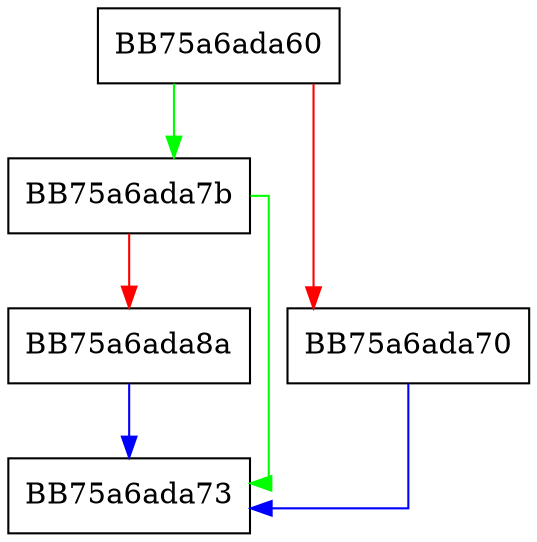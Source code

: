 digraph init {
  node [shape="box"];
  graph [splines=ortho];
  BB75a6ada60 -> BB75a6ada7b [color="green"];
  BB75a6ada60 -> BB75a6ada70 [color="red"];
  BB75a6ada70 -> BB75a6ada73 [color="blue"];
  BB75a6ada7b -> BB75a6ada73 [color="green"];
  BB75a6ada7b -> BB75a6ada8a [color="red"];
  BB75a6ada8a -> BB75a6ada73 [color="blue"];
}